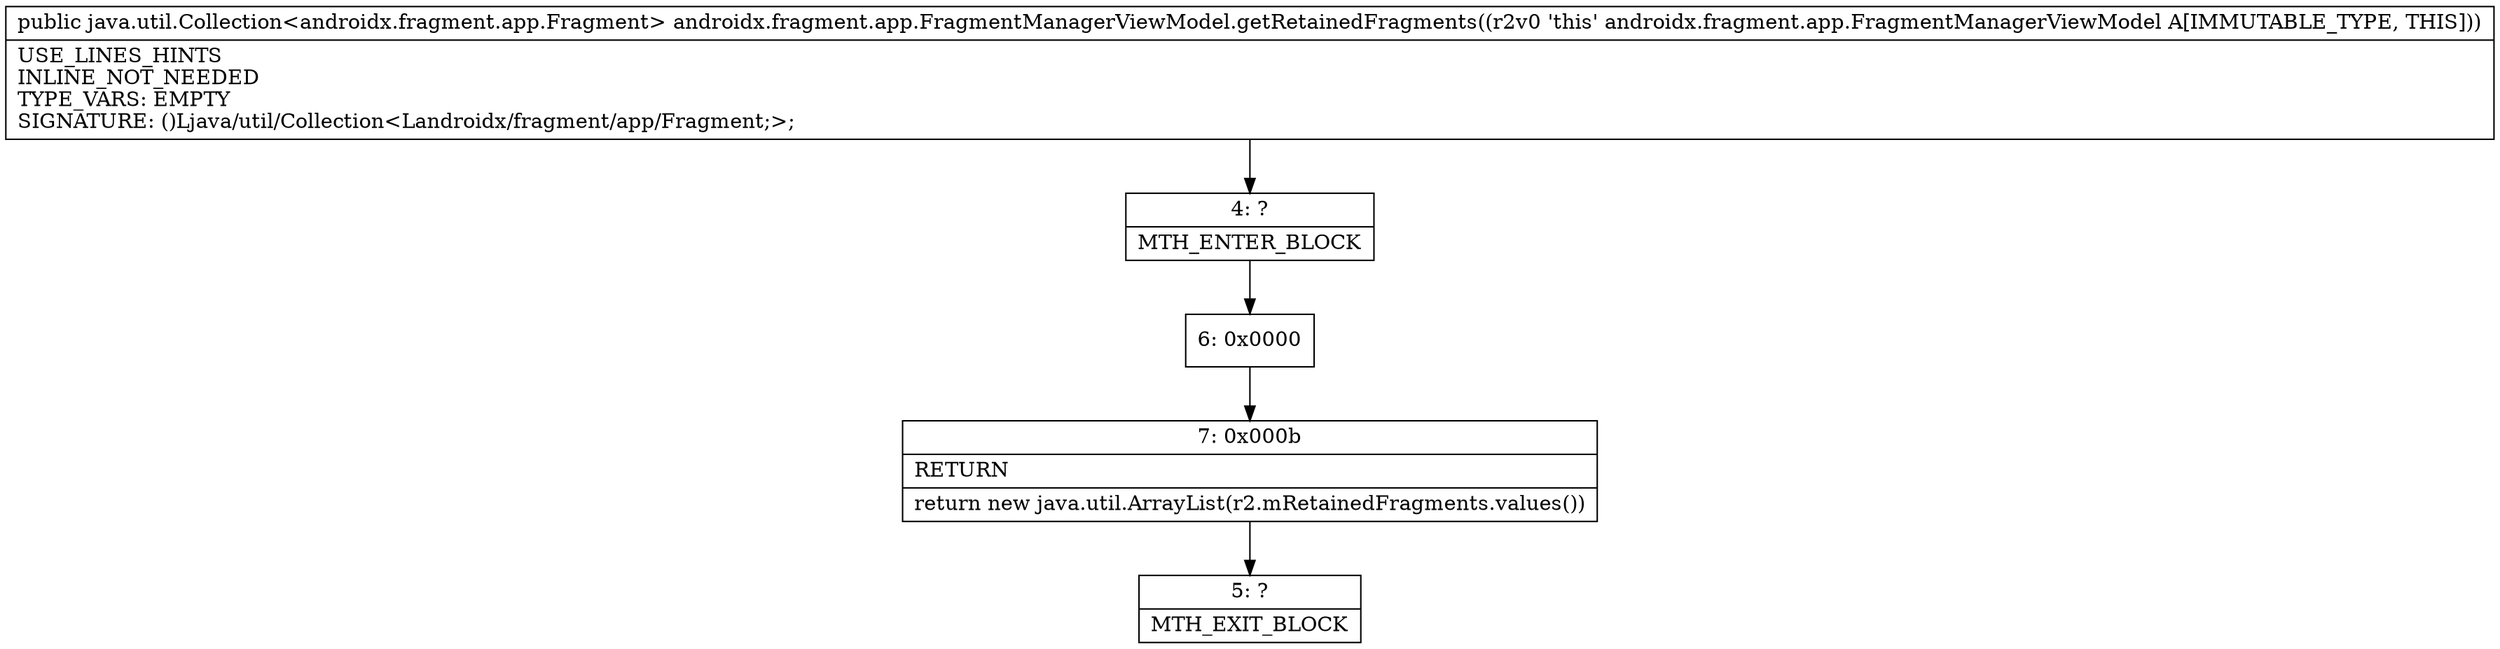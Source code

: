 digraph "CFG forandroidx.fragment.app.FragmentManagerViewModel.getRetainedFragments()Ljava\/util\/Collection;" {
Node_4 [shape=record,label="{4\:\ ?|MTH_ENTER_BLOCK\l}"];
Node_6 [shape=record,label="{6\:\ 0x0000}"];
Node_7 [shape=record,label="{7\:\ 0x000b|RETURN\l|return new java.util.ArrayList(r2.mRetainedFragments.values())\l}"];
Node_5 [shape=record,label="{5\:\ ?|MTH_EXIT_BLOCK\l}"];
MethodNode[shape=record,label="{public java.util.Collection\<androidx.fragment.app.Fragment\> androidx.fragment.app.FragmentManagerViewModel.getRetainedFragments((r2v0 'this' androidx.fragment.app.FragmentManagerViewModel A[IMMUTABLE_TYPE, THIS]))  | USE_LINES_HINTS\lINLINE_NOT_NEEDED\lTYPE_VARS: EMPTY\lSIGNATURE: ()Ljava\/util\/Collection\<Landroidx\/fragment\/app\/Fragment;\>;\l}"];
MethodNode -> Node_4;Node_4 -> Node_6;
Node_6 -> Node_7;
Node_7 -> Node_5;
}

